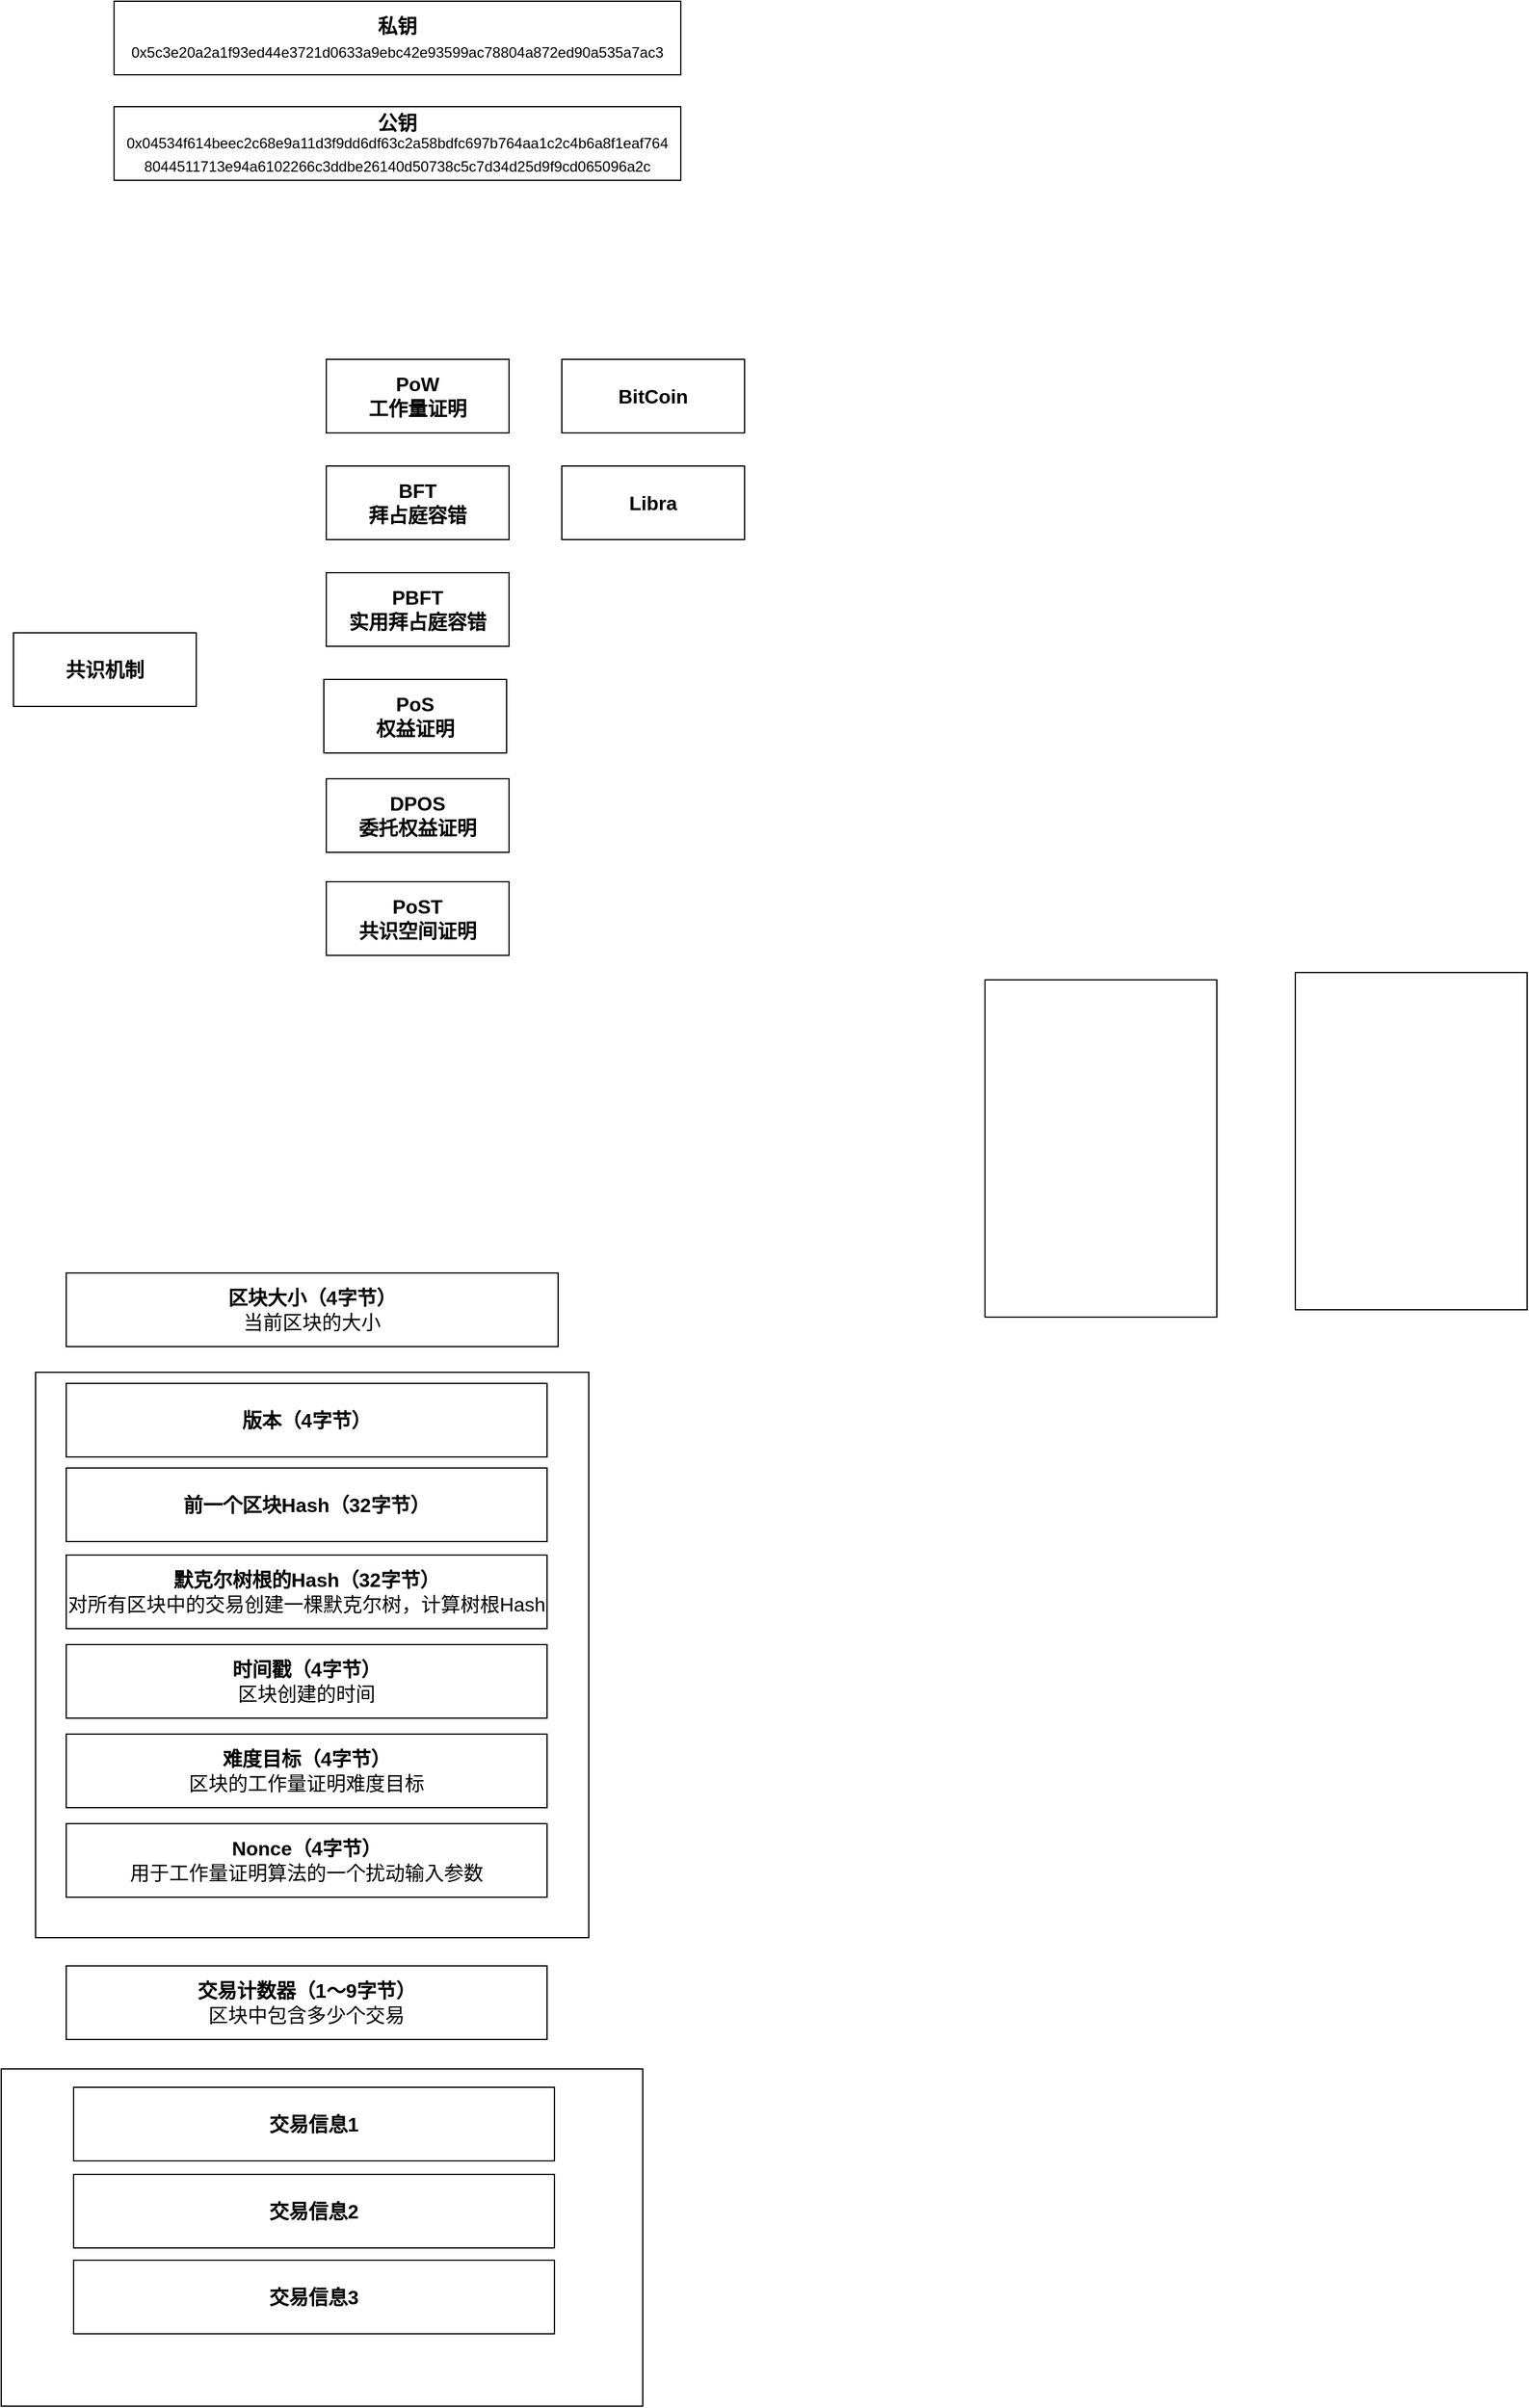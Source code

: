 <mxfile version="22.0.8" type="github">
  <diagram name="第 1 页" id="C3X3902rSs_FzPN9natc">
    <mxGraphModel dx="1404" dy="785" grid="0" gridSize="10" guides="1" tooltips="0" connect="1" arrows="1" fold="1" page="0" pageScale="1" pageWidth="850" pageHeight="1100" math="0" shadow="0">
      <root>
        <mxCell id="0" />
        <mxCell id="1" parent="0" />
        <mxCell id="2Zn7NYw-day8lMCWBlDq-2" value="&lt;b&gt;&lt;font style=&quot;font-size: 16px;&quot;&gt;私钥&lt;br&gt;&lt;/font&gt;&lt;/b&gt;0x5c3e20a2a1f93ed44e3721d0633a9ebc42e93599ac78804a872ed90a535a7ac3&lt;b&gt;&lt;font style=&quot;font-size: 16px;&quot;&gt;&lt;br&gt;&lt;/font&gt;&lt;/b&gt;" style="rounded=0;whiteSpace=wrap;html=1;" vertex="1" parent="1">
          <mxGeometry x="252" y="193" width="462" height="60" as="geometry" />
        </mxCell>
        <mxCell id="2Zn7NYw-day8lMCWBlDq-3" value="&lt;b&gt;&lt;font style=&quot;font-size: 16px;&quot;&gt;公钥&lt;br&gt;&lt;/font&gt;&lt;/b&gt;0x04534f614beec2c68e9a11d3f9dd6df63c2a58bdfc697b764aa1c2c4b6a8f1eaf764&lt;br&gt;8044511713e94a6102266c3ddbe26140d50738c5c7d34d25d9f9cd065096a2c&lt;b&gt;&lt;font style=&quot;font-size: 16px;&quot;&gt;&lt;br&gt;&lt;/font&gt;&lt;/b&gt;" style="rounded=0;whiteSpace=wrap;html=1;" vertex="1" parent="1">
          <mxGeometry x="252" y="279" width="462" height="60" as="geometry" />
        </mxCell>
        <mxCell id="2Zn7NYw-day8lMCWBlDq-4" value="&lt;b&gt;&lt;font style=&quot;font-size: 16px;&quot;&gt;共识机制&lt;br&gt;&lt;/font&gt;&lt;/b&gt;" style="rounded=0;whiteSpace=wrap;html=1;" vertex="1" parent="1">
          <mxGeometry x="170" y="708" width="149" height="60" as="geometry" />
        </mxCell>
        <mxCell id="2Zn7NYw-day8lMCWBlDq-5" value="&lt;b&gt;&lt;font style=&quot;font-size: 16px;&quot;&gt;PoW&lt;br&gt;工作量证明&lt;br&gt;&lt;/font&gt;&lt;/b&gt;" style="rounded=0;whiteSpace=wrap;html=1;" vertex="1" parent="1">
          <mxGeometry x="425" y="485" width="149" height="60" as="geometry" />
        </mxCell>
        <mxCell id="2Zn7NYw-day8lMCWBlDq-6" value="&lt;font style=&quot;font-size: 16px;&quot;&gt;&lt;b&gt;BFT&lt;/b&gt;&lt;br&gt;&lt;span style=&quot;&quot;&gt;&lt;b&gt;拜占庭容错&lt;/b&gt;&lt;/span&gt;&lt;br&gt;&lt;/font&gt;" style="rounded=0;whiteSpace=wrap;html=1;" vertex="1" parent="1">
          <mxGeometry x="425" y="572" width="149" height="60" as="geometry" />
        </mxCell>
        <mxCell id="2Zn7NYw-day8lMCWBlDq-8" value="&lt;font style=&quot;font-size: 16px;&quot;&gt;&lt;b&gt;PBFT&lt;/b&gt;&lt;br&gt;&lt;span style=&quot;&quot;&gt;&lt;b&gt;实用拜占庭容错&lt;/b&gt;&lt;/span&gt;&lt;br&gt;&lt;/font&gt;" style="rounded=0;whiteSpace=wrap;html=1;" vertex="1" parent="1">
          <mxGeometry x="425" y="659" width="149" height="60" as="geometry" />
        </mxCell>
        <mxCell id="2Zn7NYw-day8lMCWBlDq-9" value="&lt;font style=&quot;font-size: 16px;&quot;&gt;&lt;b&gt;PoS&lt;/b&gt;&lt;br&gt;&lt;span style=&quot;&quot;&gt;&lt;b&gt;权益证明&lt;/b&gt;&lt;/span&gt;&lt;br&gt;&lt;/font&gt;" style="rounded=0;whiteSpace=wrap;html=1;" vertex="1" parent="1">
          <mxGeometry x="423" y="746" width="149" height="60" as="geometry" />
        </mxCell>
        <mxCell id="2Zn7NYw-day8lMCWBlDq-10" value="&lt;font style=&quot;font-size: 16px;&quot;&gt;&lt;b&gt;DPOS&lt;/b&gt;&lt;br&gt;&lt;span style=&quot;&quot;&gt;&lt;b&gt;委托权益证明&lt;/b&gt;&lt;/span&gt;&lt;br&gt;&lt;/font&gt;" style="rounded=0;whiteSpace=wrap;html=1;" vertex="1" parent="1">
          <mxGeometry x="425" y="827" width="149" height="60" as="geometry" />
        </mxCell>
        <mxCell id="2Zn7NYw-day8lMCWBlDq-11" value="&lt;font style=&quot;font-size: 16px;&quot;&gt;&lt;b&gt;PoST&lt;br&gt;共识空间证明&lt;/b&gt;&lt;br&gt;&lt;/font&gt;" style="rounded=0;whiteSpace=wrap;html=1;" vertex="1" parent="1">
          <mxGeometry x="425" y="911" width="149" height="60" as="geometry" />
        </mxCell>
        <mxCell id="2Zn7NYw-day8lMCWBlDq-12" value="&lt;font style=&quot;font-size: 16px;&quot;&gt;&lt;b&gt;Libra&lt;/b&gt;&lt;br&gt;&lt;/font&gt;" style="rounded=0;whiteSpace=wrap;html=1;" vertex="1" parent="1">
          <mxGeometry x="617" y="572" width="149" height="60" as="geometry" />
        </mxCell>
        <mxCell id="2Zn7NYw-day8lMCWBlDq-13" value="&lt;font style=&quot;font-size: 16px;&quot;&gt;&lt;b&gt;BitCoin&lt;/b&gt;&lt;br&gt;&lt;/font&gt;" style="rounded=0;whiteSpace=wrap;html=1;" vertex="1" parent="1">
          <mxGeometry x="617" y="485" width="149" height="60" as="geometry" />
        </mxCell>
        <mxCell id="2Zn7NYw-day8lMCWBlDq-14" value="&lt;b&gt;&lt;font style=&quot;font-size: 16px;&quot;&gt;&lt;br&gt;&lt;/font&gt;&lt;/b&gt;" style="rounded=0;whiteSpace=wrap;html=1;" vertex="1" parent="1">
          <mxGeometry x="160" y="1879" width="523" height="275" as="geometry" />
        </mxCell>
        <mxCell id="2Zn7NYw-day8lMCWBlDq-15" value="&lt;b&gt;&lt;font style=&quot;font-size: 16px;&quot;&gt;&lt;br&gt;&lt;/font&gt;&lt;/b&gt;" style="rounded=0;whiteSpace=wrap;html=1;" vertex="1" parent="1">
          <mxGeometry x="962" y="991" width="189" height="275" as="geometry" />
        </mxCell>
        <mxCell id="2Zn7NYw-day8lMCWBlDq-16" value="&lt;b&gt;&lt;font style=&quot;font-size: 16px;&quot;&gt;&lt;br&gt;&lt;/font&gt;&lt;/b&gt;" style="rounded=0;whiteSpace=wrap;html=1;" vertex="1" parent="1">
          <mxGeometry x="1215" y="985" width="189" height="275" as="geometry" />
        </mxCell>
        <mxCell id="2Zn7NYw-day8lMCWBlDq-17" value="&lt;font style=&quot;font-size: 16px;&quot;&gt;&lt;br&gt;&lt;/font&gt;" style="rounded=0;whiteSpace=wrap;html=1;" vertex="1" parent="1">
          <mxGeometry x="188" y="1311" width="451" height="461" as="geometry" />
        </mxCell>
        <mxCell id="2Zn7NYw-day8lMCWBlDq-18" value="&lt;font style=&quot;font-size: 16px;&quot;&gt;&lt;b&gt;区块大小（4字节）&lt;br&gt;&lt;/b&gt;当前区块的大小&lt;br&gt;&lt;/font&gt;" style="rounded=0;whiteSpace=wrap;html=1;" vertex="1" parent="1">
          <mxGeometry x="213" y="1230" width="401" height="60" as="geometry" />
        </mxCell>
        <mxCell id="2Zn7NYw-day8lMCWBlDq-20" value="&lt;font style=&quot;font-size: 16px;&quot;&gt;&lt;b&gt;版本（4字节）&lt;/b&gt;&lt;br&gt;&lt;/font&gt;" style="rounded=0;whiteSpace=wrap;html=1;" vertex="1" parent="1">
          <mxGeometry x="213" y="1320" width="392" height="60" as="geometry" />
        </mxCell>
        <mxCell id="2Zn7NYw-day8lMCWBlDq-21" value="&lt;font style=&quot;font-size: 16px;&quot;&gt;&lt;b&gt;前一个区块Hash（32字节）&lt;/b&gt;&lt;br&gt;&lt;/font&gt;" style="rounded=0;whiteSpace=wrap;html=1;" vertex="1" parent="1">
          <mxGeometry x="213" y="1389" width="392" height="60" as="geometry" />
        </mxCell>
        <mxCell id="2Zn7NYw-day8lMCWBlDq-22" value="&lt;font style=&quot;font-size: 16px;&quot;&gt;&lt;b&gt;默克尔树根的Hash（32字节）&lt;br&gt;&lt;/b&gt;对所有区块中的交易创建一棵默克尔树，计算树根Hash&lt;br&gt;&lt;/font&gt;" style="rounded=0;whiteSpace=wrap;html=1;" vertex="1" parent="1">
          <mxGeometry x="213" y="1460" width="392" height="60" as="geometry" />
        </mxCell>
        <mxCell id="2Zn7NYw-day8lMCWBlDq-23" value="&lt;font style=&quot;font-size: 16px;&quot;&gt;&lt;b&gt;时间戳（4字节）&lt;br&gt;&lt;/b&gt;区块创建的时间&lt;br&gt;&lt;/font&gt;" style="rounded=0;whiteSpace=wrap;html=1;" vertex="1" parent="1">
          <mxGeometry x="213" y="1533" width="392" height="60" as="geometry" />
        </mxCell>
        <mxCell id="2Zn7NYw-day8lMCWBlDq-24" value="&lt;font style=&quot;font-size: 16px;&quot;&gt;&lt;b&gt;难度目标（4字节）&lt;br&gt;&lt;/b&gt;区块的工作量证明难度目标&lt;br&gt;&lt;/font&gt;" style="rounded=0;whiteSpace=wrap;html=1;" vertex="1" parent="1">
          <mxGeometry x="213" y="1606" width="392" height="60" as="geometry" />
        </mxCell>
        <mxCell id="2Zn7NYw-day8lMCWBlDq-25" value="&lt;font style=&quot;font-size: 16px;&quot;&gt;&lt;b&gt;Nonce（4字节）&lt;br&gt;&lt;/b&gt;用于工作量证明算法的一个扰动输入参数&lt;br&gt;&lt;/font&gt;" style="rounded=0;whiteSpace=wrap;html=1;" vertex="1" parent="1">
          <mxGeometry x="213" y="1679" width="392" height="60" as="geometry" />
        </mxCell>
        <mxCell id="2Zn7NYw-day8lMCWBlDq-28" value="&lt;font style=&quot;font-size: 16px;&quot;&gt;&lt;b&gt;交易信息1&lt;/b&gt;&lt;br&gt;&lt;/font&gt;" style="rounded=0;whiteSpace=wrap;html=1;" vertex="1" parent="1">
          <mxGeometry x="219" y="1894" width="392" height="60" as="geometry" />
        </mxCell>
        <mxCell id="2Zn7NYw-day8lMCWBlDq-29" value="&lt;font style=&quot;font-size: 16px;&quot;&gt;&lt;b&gt;交易信息2&lt;/b&gt;&lt;br&gt;&lt;/font&gt;" style="rounded=0;whiteSpace=wrap;html=1;" vertex="1" parent="1">
          <mxGeometry x="219" y="1965" width="392" height="60" as="geometry" />
        </mxCell>
        <mxCell id="2Zn7NYw-day8lMCWBlDq-30" value="&lt;font style=&quot;font-size: 16px;&quot;&gt;&lt;b&gt;交易信息3&lt;/b&gt;&lt;br&gt;&lt;/font&gt;" style="rounded=0;whiteSpace=wrap;html=1;" vertex="1" parent="1">
          <mxGeometry x="219" y="2035" width="392" height="60" as="geometry" />
        </mxCell>
        <mxCell id="2Zn7NYw-day8lMCWBlDq-31" value="&lt;font style=&quot;font-size: 16px;&quot;&gt;&lt;b&gt;交易计数器（1～9字节）&lt;br&gt;&lt;/b&gt;区块中包含多少个交易&lt;br&gt;&lt;/font&gt;" style="rounded=0;whiteSpace=wrap;html=1;" vertex="1" parent="1">
          <mxGeometry x="213" y="1795" width="392" height="60" as="geometry" />
        </mxCell>
      </root>
    </mxGraphModel>
  </diagram>
</mxfile>
